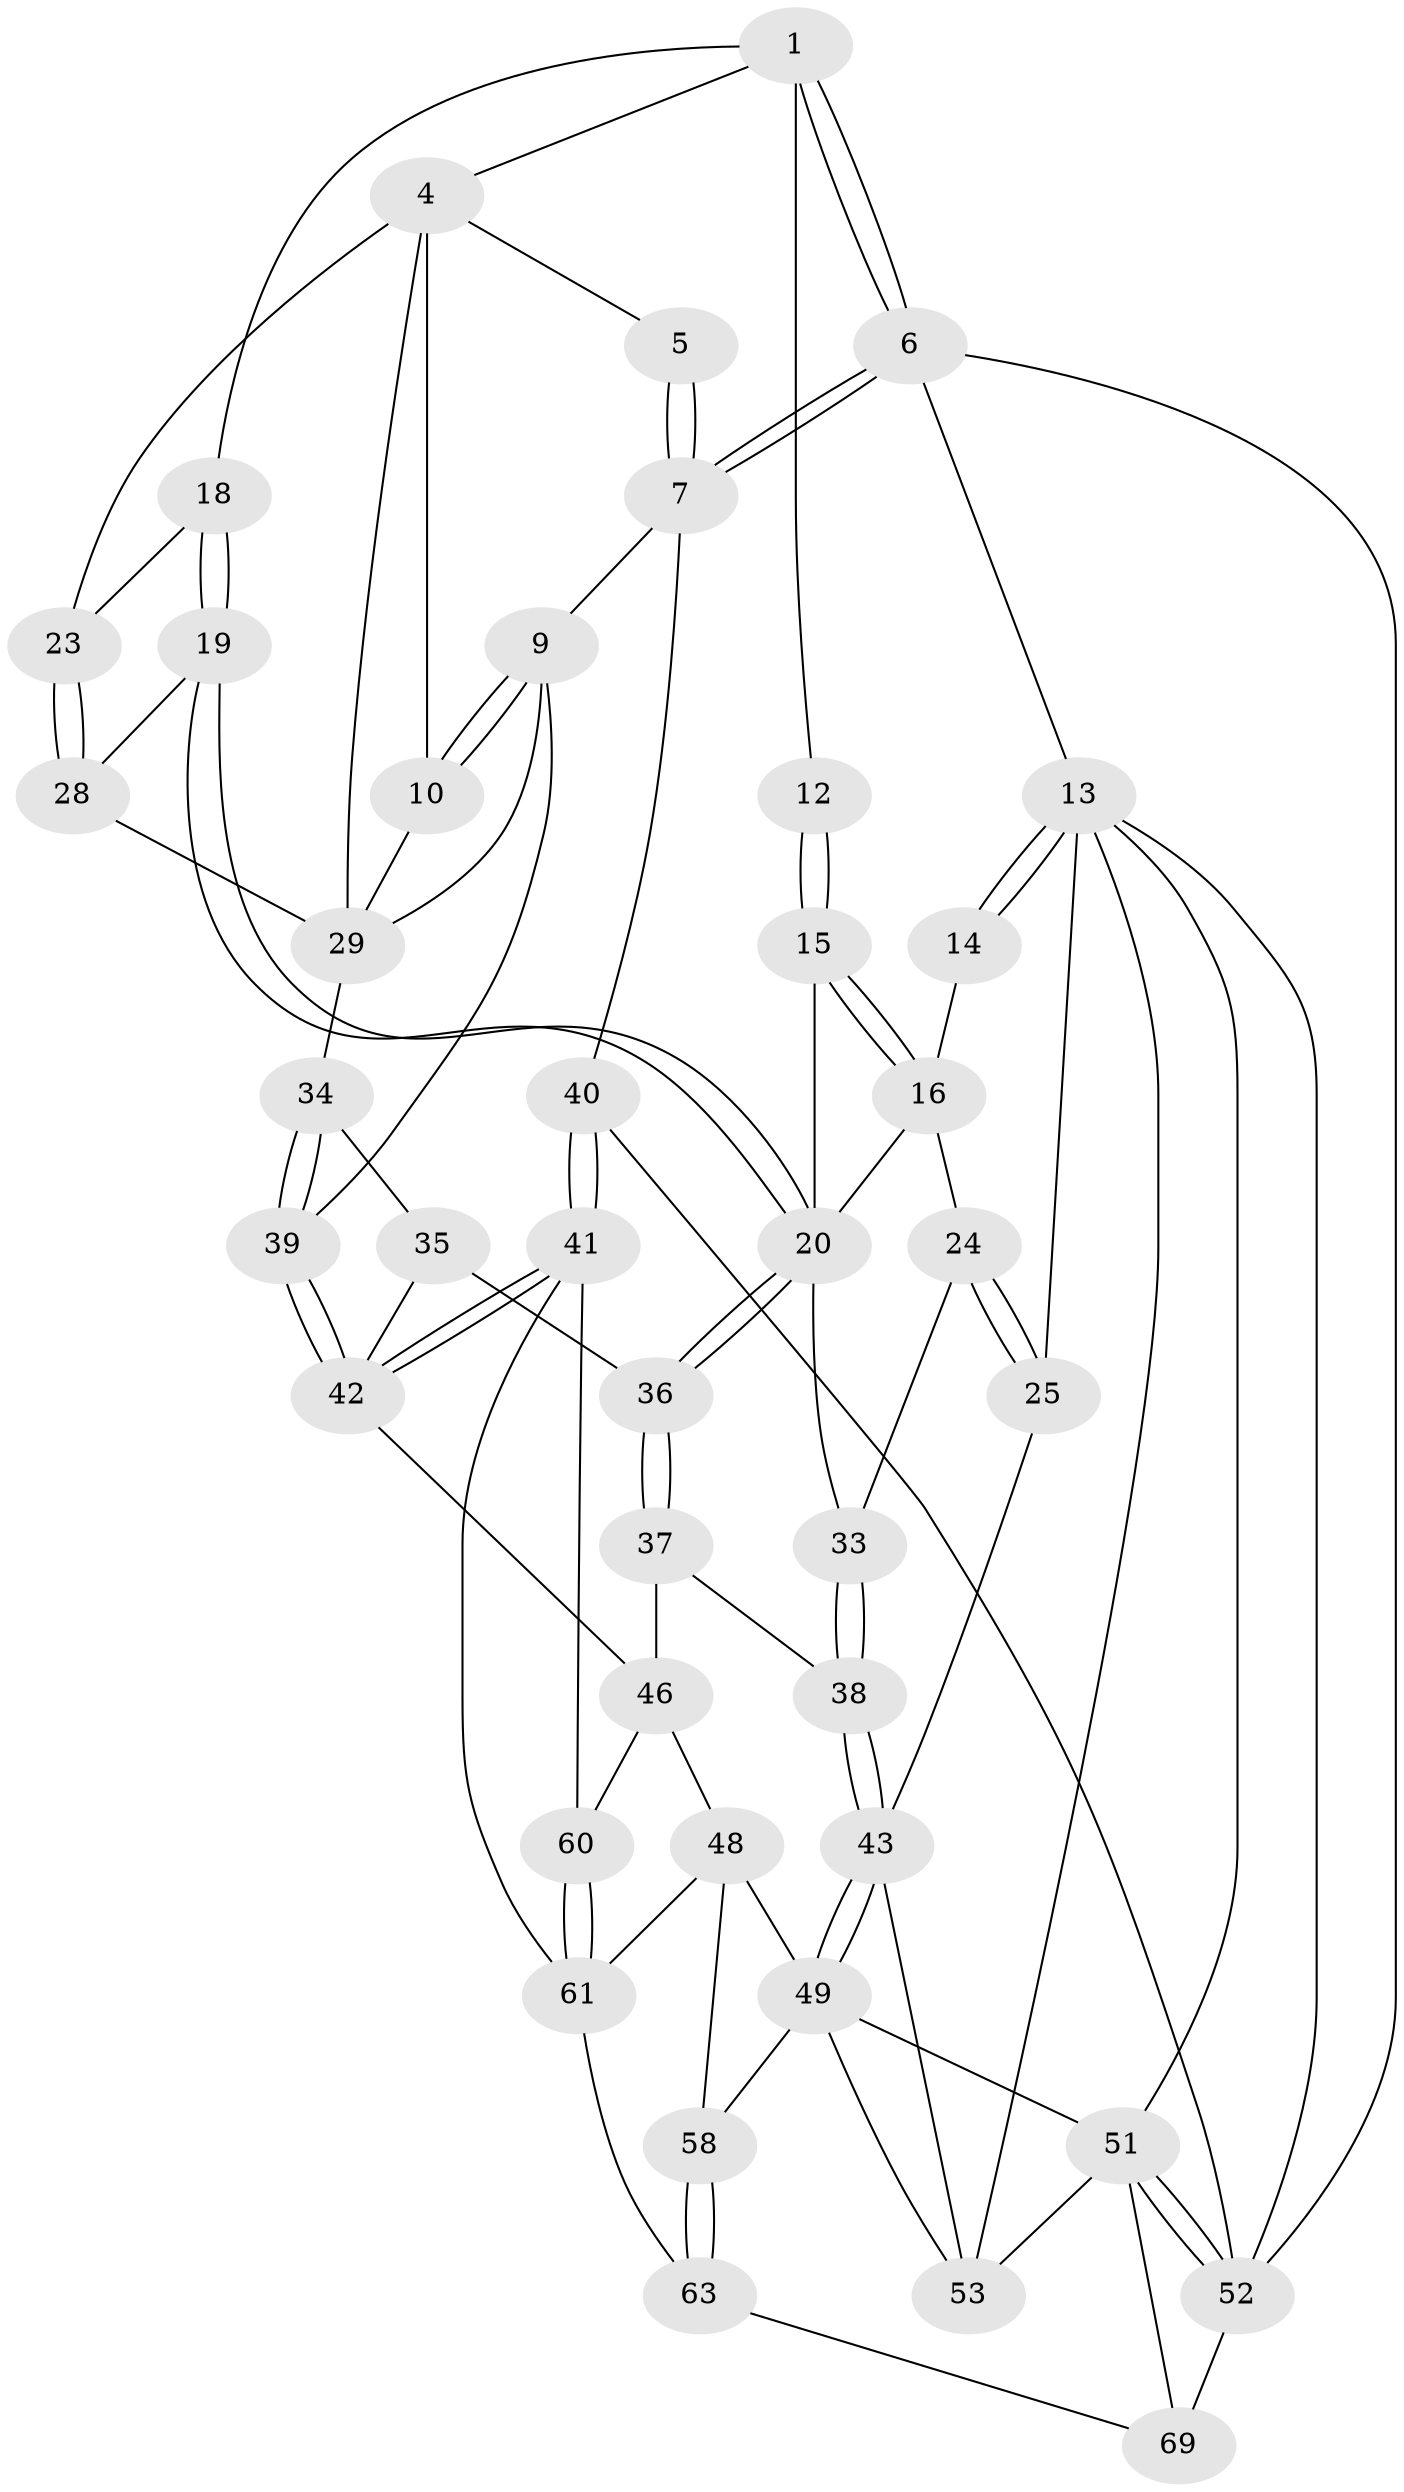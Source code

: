 // original degree distribution, {4: 0.17142857142857143, 5: 0.6142857142857143, 3: 0.04285714285714286, 6: 0.17142857142857143}
// Generated by graph-tools (version 1.1) at 2025/21/03/04/25 18:21:23]
// undirected, 42 vertices, 98 edges
graph export_dot {
graph [start="1"]
  node [color=gray90,style=filled];
  1 [pos="+1+0",super="+2"];
  4 [pos="+0.88141824053756+0.14335231509499205",super="+11"];
  5 [pos="+0.8846295757855023+0.14360540696657864"];
  6 [pos="+1+0"];
  7 [pos="+1+0.2313967676131884",super="+8"];
  9 [pos="+1+0.3929309297268864",super="+32"];
  10 [pos="+0.86383103052543+0.2804912677258116"];
  12 [pos="+0.4477451017374118+0"];
  13 [pos="+0+0",super="+26"];
  14 [pos="+0.005591157388619591+0"];
  15 [pos="+0.4112638266602715+0.09440012822559696"];
  16 [pos="+0.26481466167558115+0.2738374960649504",super="+17"];
  18 [pos="+0.6414967560439402+0"];
  19 [pos="+0.5142673401025954+0.3211651166640797"];
  20 [pos="+0.48626782342037034+0.33908768252329613",super="+21"];
  23 [pos="+0.6835830646775367+0.14961627402811023"];
  24 [pos="+0.07223844800634474+0.38353639017637653"];
  25 [pos="+0+0.4112336814601124"];
  28 [pos="+0.6586925779229856+0.2833707540460955"];
  29 [pos="+0.7722814503598987+0.3030732741701641",super="+30"];
  33 [pos="+0.26270048963472575+0.4268610288431345"];
  34 [pos="+0.6608060235459405+0.445075010184916"];
  35 [pos="+0.5250801853698027+0.4803274403343827"];
  36 [pos="+0.43922925099787946+0.4580209022241588"];
  37 [pos="+0.40370067484701017+0.4732310863486297"];
  38 [pos="+0.2876388790662624+0.45426946034507876"];
  39 [pos="+0.7475640777535405+0.5411495665974309"];
  40 [pos="+1+0.8933760861723369"];
  41 [pos="+0.8914522917450765+0.8074611773729757",super="+64"];
  42 [pos="+0.7711411421968406+0.7406542619328388",super="+45"];
  43 [pos="+0.21916381140511457+0.5766650923817738",super="+44"];
  46 [pos="+0.5818823898313199+0.7685080515932808",super="+47"];
  48 [pos="+0.38985447498378106+0.7402329749561093",super="+57"];
  49 [pos="+0.3440871852984135+0.7508533718338954",super="+55"];
  51 [pos="+0+1",super="+66"];
  52 [pos="+0+1",super="+54"];
  53 [pos="+0.126107280533771+0.7046458049734173",super="+56"];
  58 [pos="+0.3787763434916057+0.883239346718178"];
  60 [pos="+0.5619063700668989+0.7813241761222595"];
  61 [pos="+0.5055933984085657+0.7841329527526414",super="+62"];
  63 [pos="+0.4288135116273291+0.8963480600250011",super="+68"];
  69 [pos="+0.48307399566619996+1",super="+70"];
  1 -- 6;
  1 -- 6;
  1 -- 18;
  1 -- 12;
  1 -- 4;
  4 -- 5;
  4 -- 10;
  4 -- 29;
  4 -- 23;
  5 -- 7;
  5 -- 7;
  6 -- 7;
  6 -- 7;
  6 -- 13;
  6 -- 52;
  7 -- 40;
  7 -- 9;
  9 -- 10;
  9 -- 10;
  9 -- 39;
  9 -- 29;
  10 -- 29;
  12 -- 15;
  12 -- 15;
  13 -- 14;
  13 -- 14;
  13 -- 52;
  13 -- 53;
  13 -- 25;
  13 -- 51;
  14 -- 16;
  15 -- 16;
  15 -- 16;
  15 -- 20;
  16 -- 24;
  16 -- 20;
  18 -- 19;
  18 -- 19;
  18 -- 23;
  19 -- 20;
  19 -- 20;
  19 -- 28;
  20 -- 36;
  20 -- 36;
  20 -- 33;
  23 -- 28;
  23 -- 28;
  24 -- 25;
  24 -- 25;
  24 -- 33;
  25 -- 43;
  28 -- 29;
  29 -- 34;
  33 -- 38;
  33 -- 38;
  34 -- 35;
  34 -- 39;
  34 -- 39;
  35 -- 36;
  35 -- 42;
  36 -- 37;
  36 -- 37;
  37 -- 38;
  37 -- 46;
  38 -- 43;
  38 -- 43;
  39 -- 42;
  39 -- 42;
  40 -- 41;
  40 -- 41;
  40 -- 52;
  41 -- 42;
  41 -- 42;
  41 -- 60;
  41 -- 61;
  42 -- 46;
  43 -- 49;
  43 -- 49;
  43 -- 53;
  46 -- 60;
  46 -- 48;
  48 -- 49;
  48 -- 58;
  48 -- 61;
  49 -- 58;
  49 -- 53;
  49 -- 51;
  51 -- 52;
  51 -- 52;
  51 -- 69;
  51 -- 53;
  52 -- 69 [weight=2];
  58 -- 63;
  58 -- 63;
  60 -- 61;
  60 -- 61;
  61 -- 63 [weight=2];
  63 -- 69;
}
